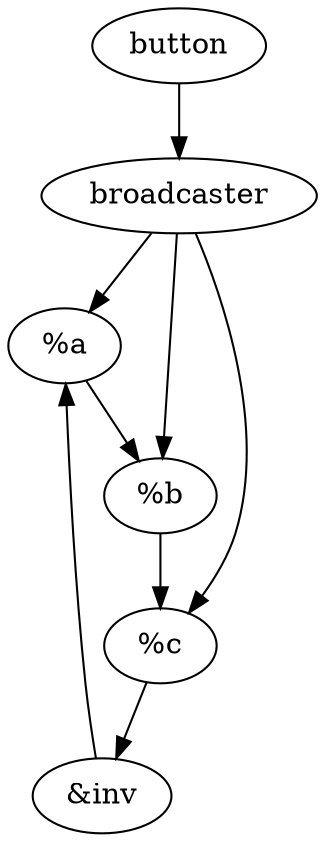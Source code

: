 digraph {
button;
roadcaster [label="broadcaster"];
a [label="%a"];
b [label="%b"];
c [label="%c"];
inv [label="&inv"];

button -> roadcaster;
a -> b;
b -> c;
c -> inv;
inv -> a;
roadcaster -> a;
roadcaster -> b;
roadcaster -> c;
}
